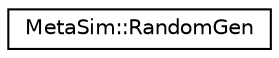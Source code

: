digraph "Graphical Class Hierarchy"
{
  edge [fontname="Helvetica",fontsize="10",labelfontname="Helvetica",labelfontsize="10"];
  node [fontname="Helvetica",fontsize="10",shape=record];
  rankdir="LR";
  Node0 [label="MetaSim::RandomGen",height=0.2,width=0.4,color="black", fillcolor="white", style="filled",URL="$classMetaSim_1_1RandomGen.html"];
}
